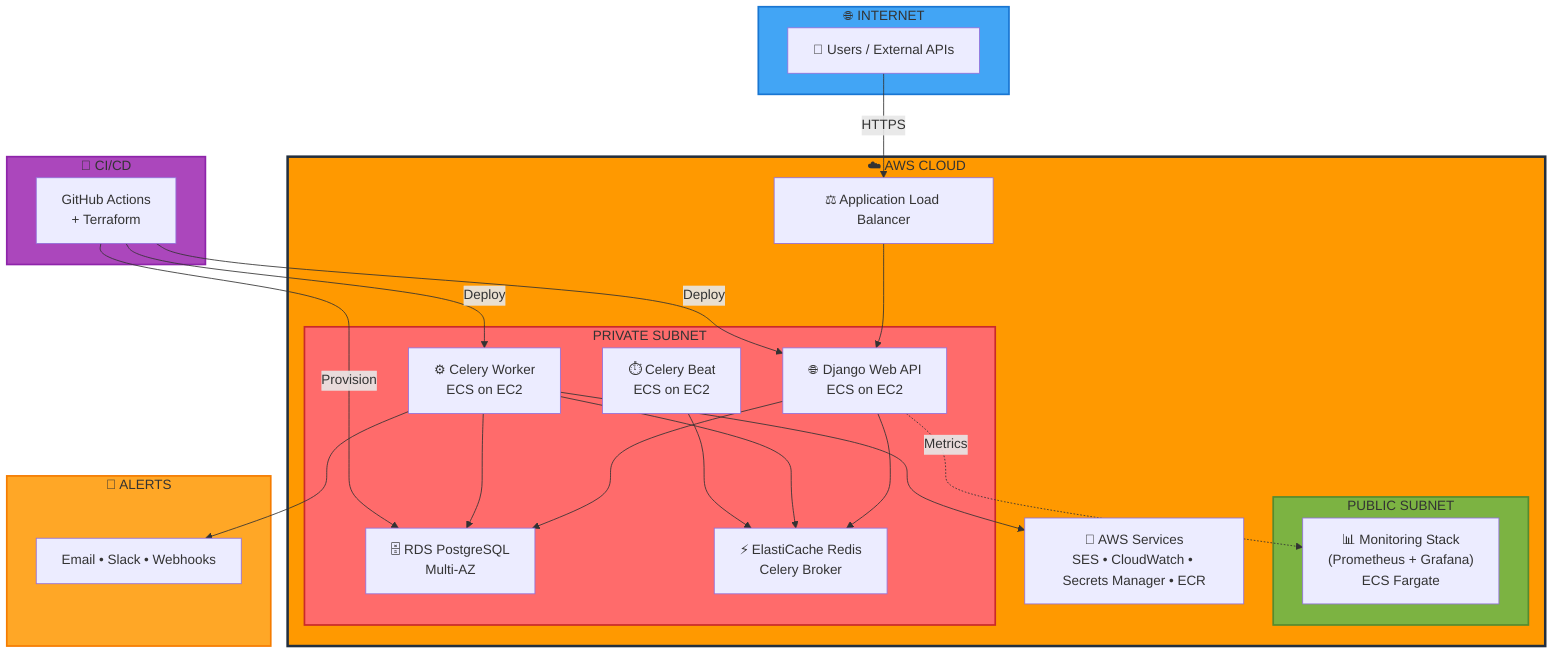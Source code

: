 graph TB
    subgraph Internet["🌐 INTERNET"]
        Users[👥 Users / External APIs]
    end

    subgraph AWS["☁️ AWS CLOUD"]
        ALB[⚖️ Application Load Balancer]
        
        subgraph PublicSubnet["PUBLIC SUBNET"]
            Monitoring["📊 Monitoring Stack<br/>(Prometheus + Grafana)<br/>ECS Fargate"]
        end
        
        subgraph PrivateSubnet["PRIVATE SUBNET"]
            WebApp["🌐 Django Web API<br/>ECS on EC2"]
            Worker["⚙️ Celery Worker<br/>ECS on EC2"]
            Beat["⏱️ Celery Beat<br/>ECS on EC2"]
            RDS["🗄️ RDS PostgreSQL<br/>Multi-AZ"]
            Redis["⚡ ElastiCache Redis<br/>Celery Broker"]
        end
        
        Services["🔧 AWS Services<br/>SES • CloudWatch • Secrets Manager • ECR"]
    end

    subgraph CICD["🚀 CI/CD"]
        GitHub["GitHub Actions<br/>+ Terraform"]
    end

    subgraph External["🔔 ALERTS"]
        Alerts["Email • Slack • Webhooks"]
    end

    Users -->|HTTPS| ALB
    ALB --> WebApp
    
    WebApp --> RDS
    WebApp --> Redis
    Worker --> RDS
    Worker --> Redis
    Beat --> Redis
    
    WebApp -.->|Metrics| Monitoring
    Worker --> Services
    
    GitHub -->|Deploy| WebApp
    GitHub -->|Deploy| Worker
    GitHub -->|Provision| RDS
    
    Worker --> Alerts
    
    style AWS fill:#FF9900,stroke:#232F3E,stroke-width:3px
    style PublicSubnet fill:#7CB342,stroke:#558B2F,stroke-width:2px
    style PrivateSubnet fill:#FF6B6B,stroke:#C92A2A,stroke-width:2px
    style Internet fill:#42A5F5,stroke:#1976D2,stroke-width:2px
    style CICD fill:#AB47BC,stroke:#8E24AA,stroke-width:2px
    style External fill:#FFA726,stroke:#F57C00,stroke-width:2px